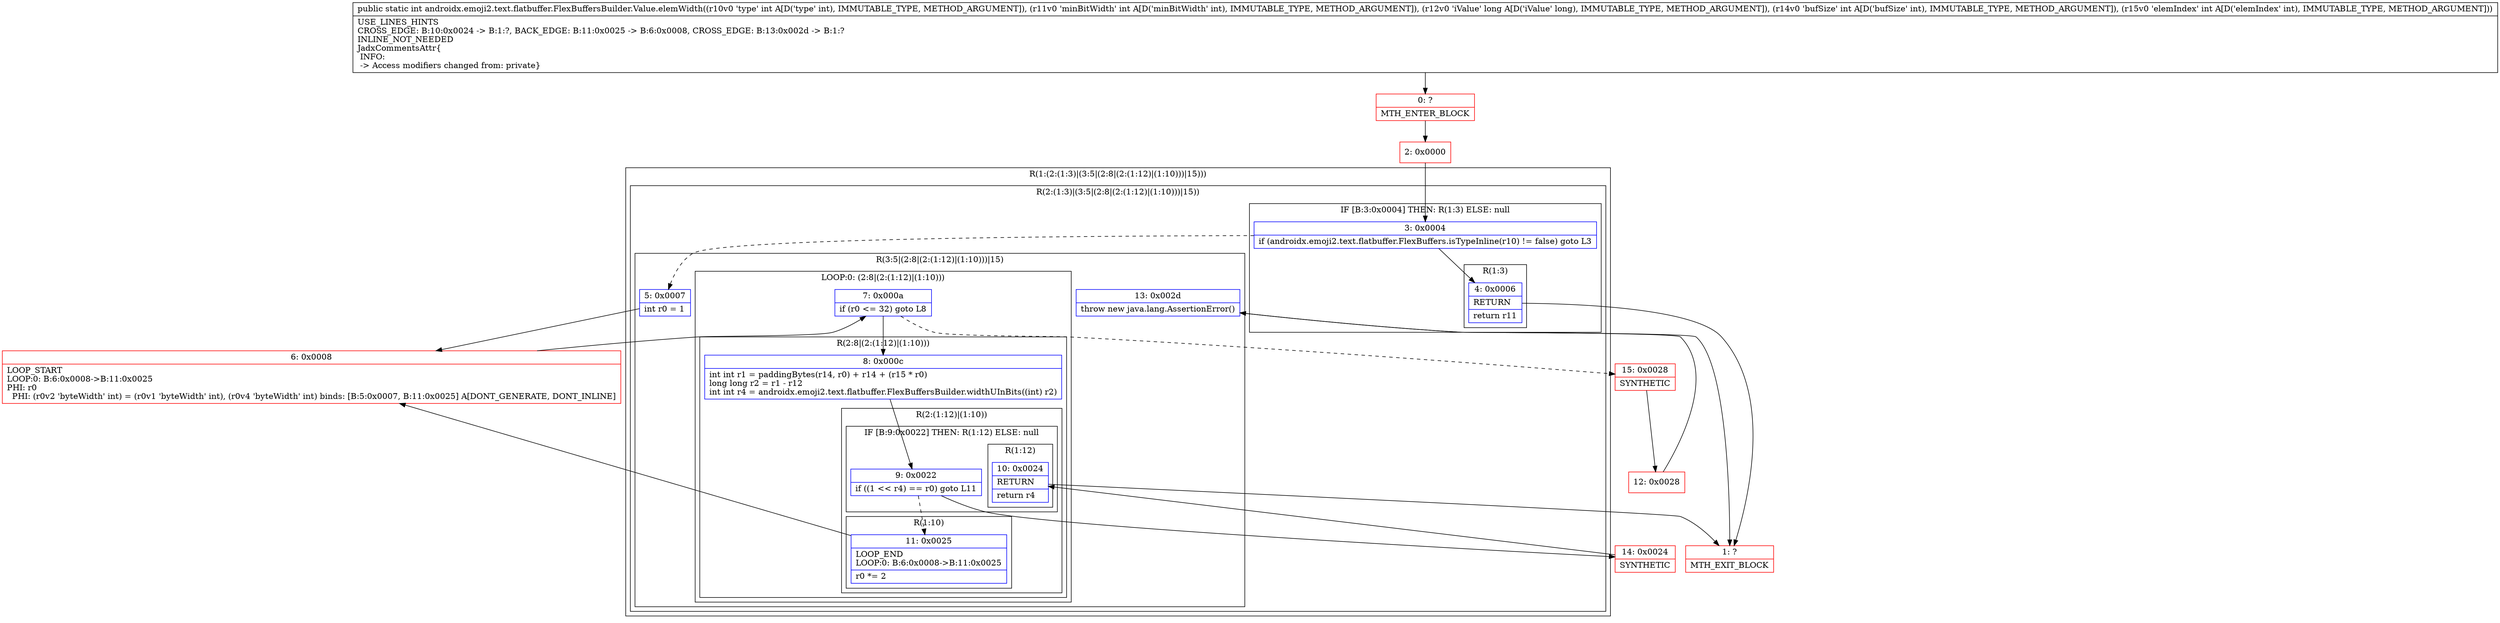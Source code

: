 digraph "CFG forandroidx.emoji2.text.flatbuffer.FlexBuffersBuilder.Value.elemWidth(IIJII)I" {
subgraph cluster_Region_882837954 {
label = "R(1:(2:(1:3)|(3:5|(2:8|(2:(1:12)|(1:10)))|15)))";
node [shape=record,color=blue];
subgraph cluster_Region_1547555235 {
label = "R(2:(1:3)|(3:5|(2:8|(2:(1:12)|(1:10)))|15))";
node [shape=record,color=blue];
subgraph cluster_IfRegion_1245434496 {
label = "IF [B:3:0x0004] THEN: R(1:3) ELSE: null";
node [shape=record,color=blue];
Node_3 [shape=record,label="{3\:\ 0x0004|if (androidx.emoji2.text.flatbuffer.FlexBuffers.isTypeInline(r10) != false) goto L3\l}"];
subgraph cluster_Region_1784788781 {
label = "R(1:3)";
node [shape=record,color=blue];
Node_4 [shape=record,label="{4\:\ 0x0006|RETURN\l|return r11\l}"];
}
}
subgraph cluster_Region_1487837557 {
label = "R(3:5|(2:8|(2:(1:12)|(1:10)))|15)";
node [shape=record,color=blue];
Node_5 [shape=record,label="{5\:\ 0x0007|int r0 = 1\l}"];
subgraph cluster_LoopRegion_1666454303 {
label = "LOOP:0: (2:8|(2:(1:12)|(1:10)))";
node [shape=record,color=blue];
Node_7 [shape=record,label="{7\:\ 0x000a|if (r0 \<= 32) goto L8\l}"];
subgraph cluster_Region_557139009 {
label = "R(2:8|(2:(1:12)|(1:10)))";
node [shape=record,color=blue];
Node_8 [shape=record,label="{8\:\ 0x000c|int int r1 = paddingBytes(r14, r0) + r14 + (r15 * r0)\llong long r2 = r1 \- r12\lint int r4 = androidx.emoji2.text.flatbuffer.FlexBuffersBuilder.widthUInBits((int) r2)\l}"];
subgraph cluster_Region_654074554 {
label = "R(2:(1:12)|(1:10))";
node [shape=record,color=blue];
subgraph cluster_IfRegion_226235427 {
label = "IF [B:9:0x0022] THEN: R(1:12) ELSE: null";
node [shape=record,color=blue];
Node_9 [shape=record,label="{9\:\ 0x0022|if ((1 \<\< r4) == r0) goto L11\l}"];
subgraph cluster_Region_1324561016 {
label = "R(1:12)";
node [shape=record,color=blue];
Node_10 [shape=record,label="{10\:\ 0x0024|RETURN\l|return r4\l}"];
}
}
subgraph cluster_Region_1726049171 {
label = "R(1:10)";
node [shape=record,color=blue];
Node_11 [shape=record,label="{11\:\ 0x0025|LOOP_END\lLOOP:0: B:6:0x0008\-\>B:11:0x0025\l|r0 *= 2\l}"];
}
}
}
}
Node_13 [shape=record,label="{13\:\ 0x002d|throw new java.lang.AssertionError()\l}"];
}
}
}
Node_0 [shape=record,color=red,label="{0\:\ ?|MTH_ENTER_BLOCK\l}"];
Node_2 [shape=record,color=red,label="{2\:\ 0x0000}"];
Node_1 [shape=record,color=red,label="{1\:\ ?|MTH_EXIT_BLOCK\l}"];
Node_6 [shape=record,color=red,label="{6\:\ 0x0008|LOOP_START\lLOOP:0: B:6:0x0008\-\>B:11:0x0025\lPHI: r0 \l  PHI: (r0v2 'byteWidth' int) = (r0v1 'byteWidth' int), (r0v4 'byteWidth' int) binds: [B:5:0x0007, B:11:0x0025] A[DONT_GENERATE, DONT_INLINE]\l}"];
Node_14 [shape=record,color=red,label="{14\:\ 0x0024|SYNTHETIC\l}"];
Node_15 [shape=record,color=red,label="{15\:\ 0x0028|SYNTHETIC\l}"];
Node_12 [shape=record,color=red,label="{12\:\ 0x0028}"];
MethodNode[shape=record,label="{public static int androidx.emoji2.text.flatbuffer.FlexBuffersBuilder.Value.elemWidth((r10v0 'type' int A[D('type' int), IMMUTABLE_TYPE, METHOD_ARGUMENT]), (r11v0 'minBitWidth' int A[D('minBitWidth' int), IMMUTABLE_TYPE, METHOD_ARGUMENT]), (r12v0 'iValue' long A[D('iValue' long), IMMUTABLE_TYPE, METHOD_ARGUMENT]), (r14v0 'bufSize' int A[D('bufSize' int), IMMUTABLE_TYPE, METHOD_ARGUMENT]), (r15v0 'elemIndex' int A[D('elemIndex' int), IMMUTABLE_TYPE, METHOD_ARGUMENT]))  | USE_LINES_HINTS\lCROSS_EDGE: B:10:0x0024 \-\> B:1:?, BACK_EDGE: B:11:0x0025 \-\> B:6:0x0008, CROSS_EDGE: B:13:0x002d \-\> B:1:?\lINLINE_NOT_NEEDED\lJadxCommentsAttr\{\l INFO: \l \-\> Access modifiers changed from: private\}\l}"];
MethodNode -> Node_0;Node_3 -> Node_4;
Node_3 -> Node_5[style=dashed];
Node_4 -> Node_1;
Node_5 -> Node_6;
Node_7 -> Node_8;
Node_7 -> Node_15[style=dashed];
Node_8 -> Node_9;
Node_9 -> Node_11[style=dashed];
Node_9 -> Node_14;
Node_10 -> Node_1;
Node_11 -> Node_6;
Node_13 -> Node_1;
Node_0 -> Node_2;
Node_2 -> Node_3;
Node_6 -> Node_7;
Node_14 -> Node_10;
Node_15 -> Node_12;
Node_12 -> Node_13;
}

